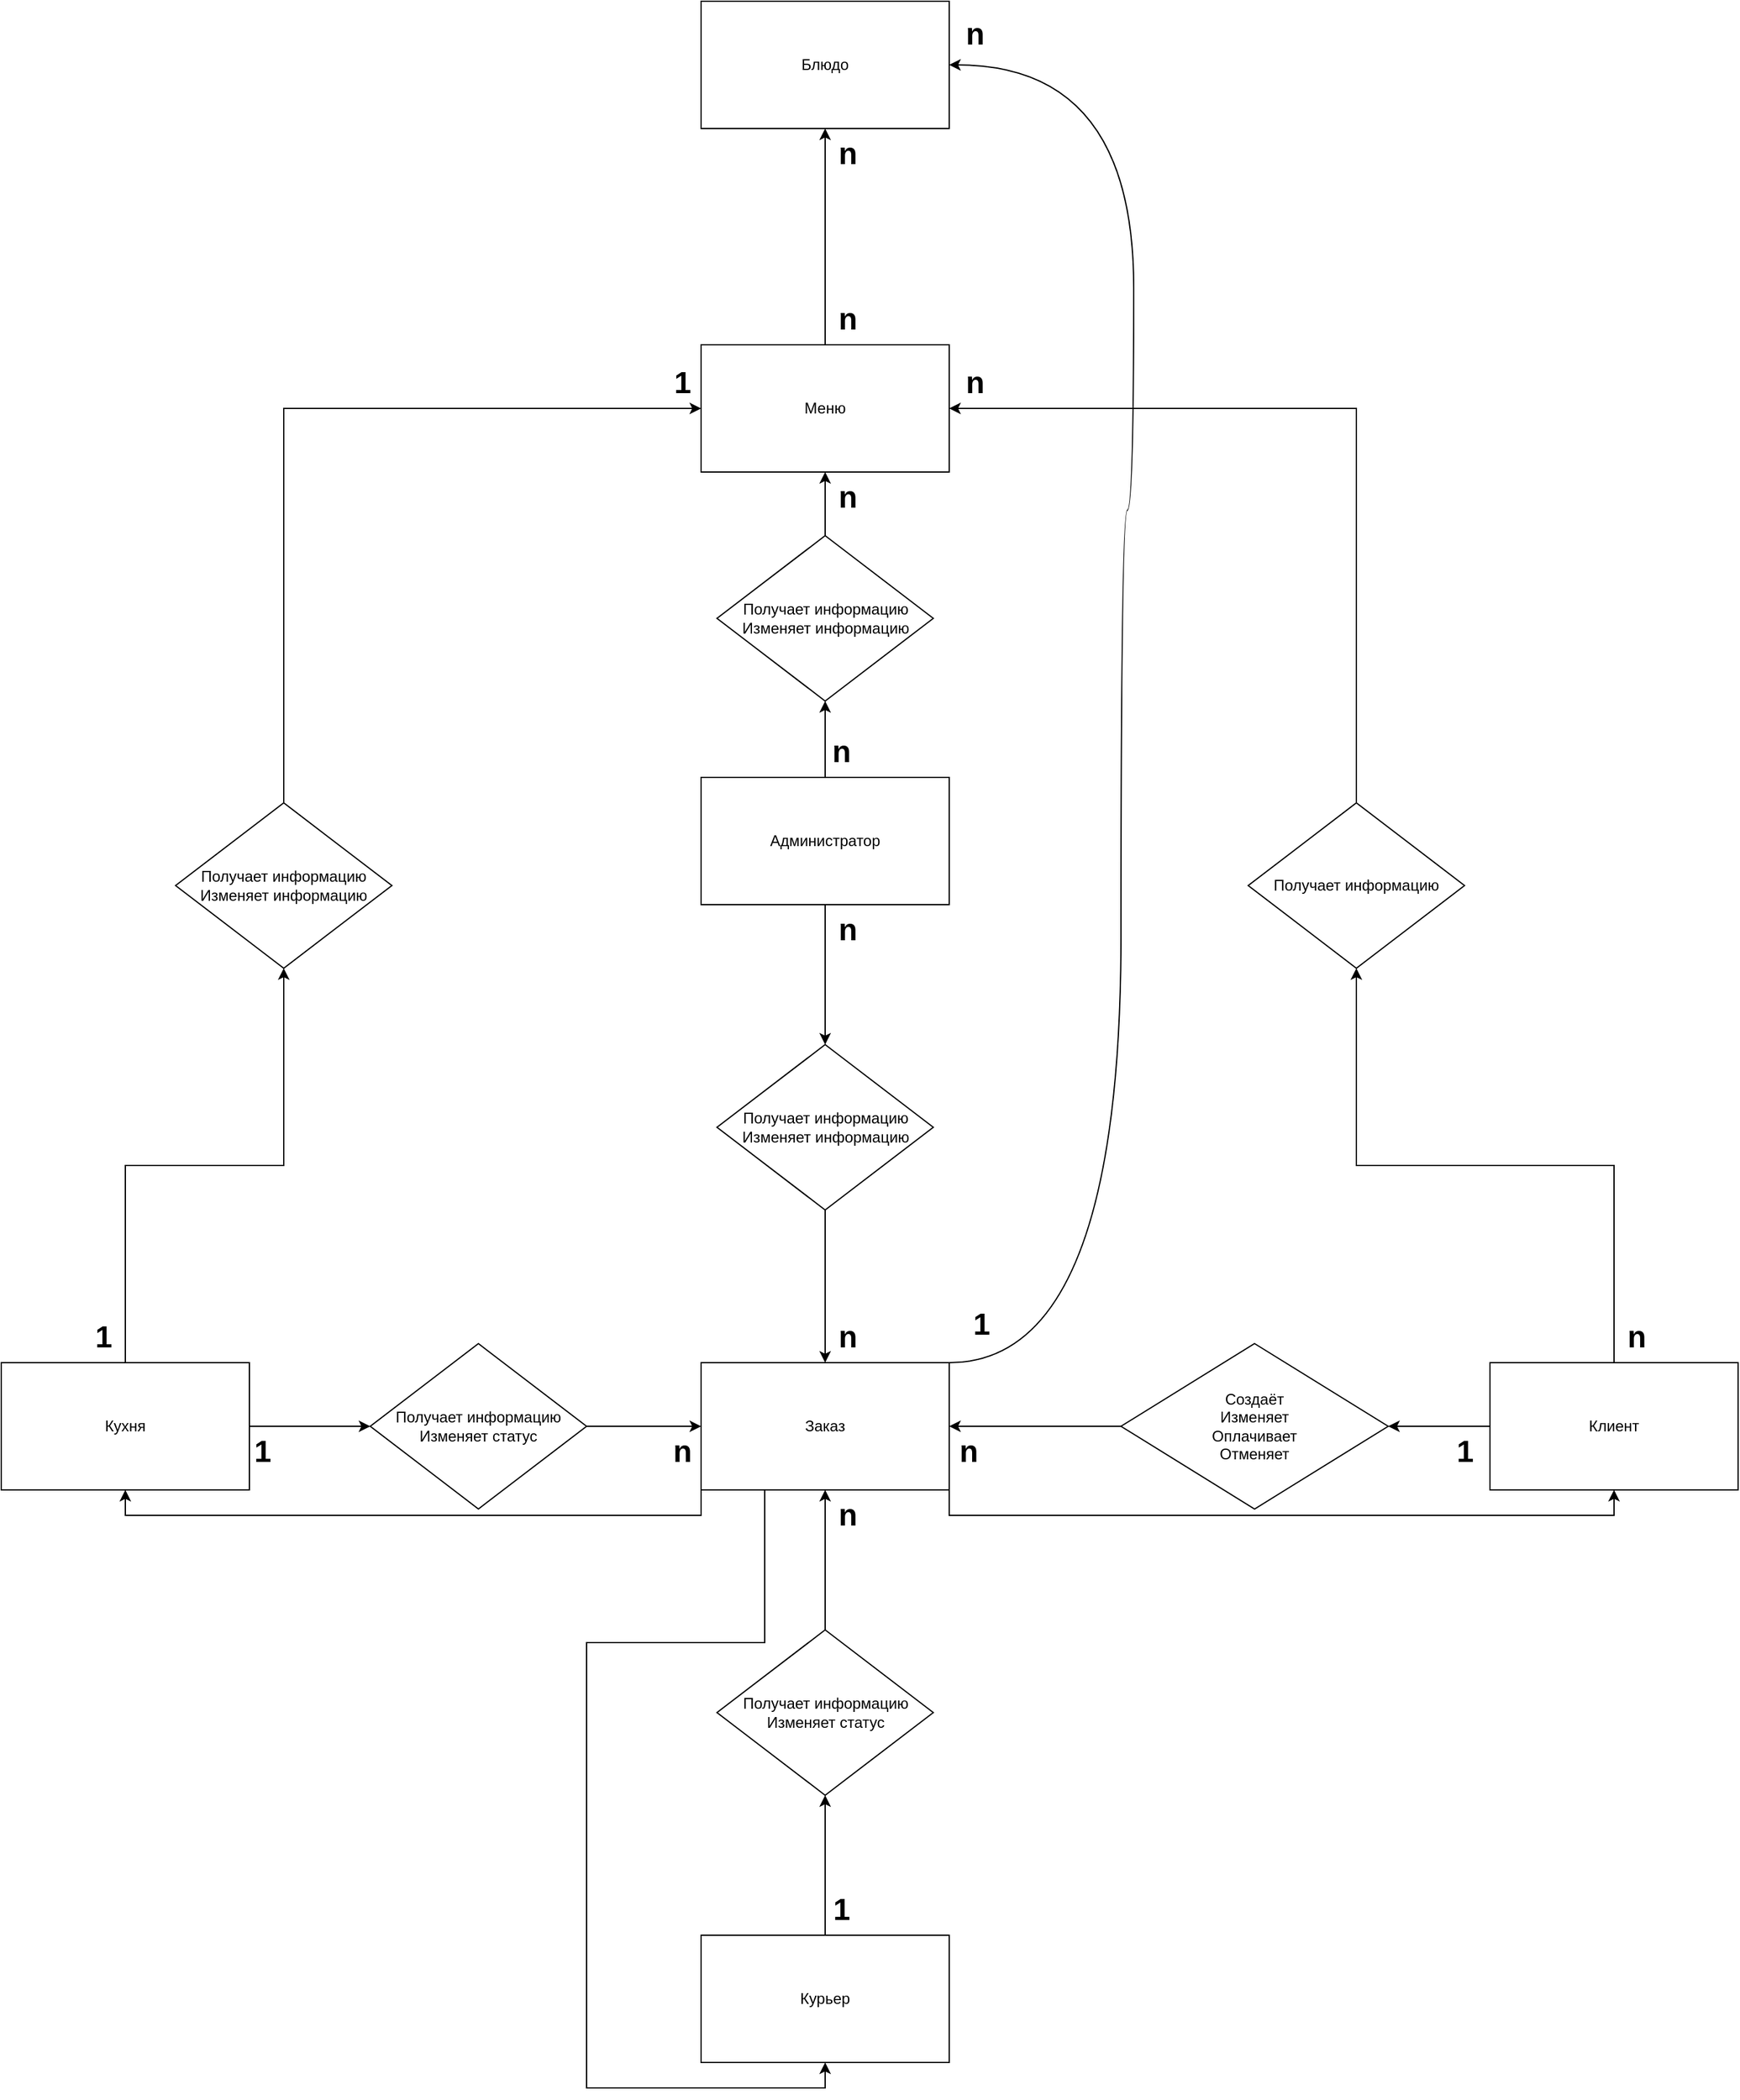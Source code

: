 <mxfile version="24.7.8">
  <diagram name="Страница — 1" id="Aj_X40v0gQeDCMiwXPUp">
    <mxGraphModel dx="2891" dy="2823" grid="1" gridSize="10" guides="1" tooltips="1" connect="1" arrows="1" fold="1" page="1" pageScale="1" pageWidth="827" pageHeight="1169" math="0" shadow="0">
      <root>
        <mxCell id="0" />
        <mxCell id="1" parent="0" />
        <mxCell id="uOwOTq0F3WO_Qvq2NXr7-19" style="edgeStyle=orthogonalEdgeStyle;rounded=0;orthogonalLoop=1;jettySize=auto;html=1;" edge="1" parent="1" source="uOwOTq0F3WO_Qvq2NXr7-3" target="uOwOTq0F3WO_Qvq2NXr7-18">
          <mxGeometry relative="1" as="geometry" />
        </mxCell>
        <mxCell id="uOwOTq0F3WO_Qvq2NXr7-3" value="Создаёт&lt;div&gt;Изменяет&lt;/div&gt;&lt;div&gt;Оплачивает&lt;/div&gt;&lt;div&gt;Отменяет&lt;/div&gt;" style="rhombus;whiteSpace=wrap;html=1;" vertex="1" parent="1">
          <mxGeometry x="330" y="445" width="210" height="130" as="geometry" />
        </mxCell>
        <mxCell id="uOwOTq0F3WO_Qvq2NXr7-10" style="edgeStyle=orthogonalEdgeStyle;rounded=0;orthogonalLoop=1;jettySize=auto;html=1;exitX=0.5;exitY=0;exitDx=0;exitDy=0;" edge="1" parent="1" source="uOwOTq0F3WO_Qvq2NXr7-7" target="uOwOTq0F3WO_Qvq2NXr7-8">
          <mxGeometry relative="1" as="geometry" />
        </mxCell>
        <mxCell id="uOwOTq0F3WO_Qvq2NXr7-7" value="Курьер" style="rounded=0;whiteSpace=wrap;html=1;" vertex="1" parent="1">
          <mxGeometry y="910" width="195" height="100" as="geometry" />
        </mxCell>
        <mxCell id="uOwOTq0F3WO_Qvq2NXr7-20" style="edgeStyle=orthogonalEdgeStyle;rounded=0;orthogonalLoop=1;jettySize=auto;html=1;" edge="1" parent="1" source="uOwOTq0F3WO_Qvq2NXr7-8" target="uOwOTq0F3WO_Qvq2NXr7-18">
          <mxGeometry relative="1" as="geometry">
            <mxPoint x="97.5" y="570" as="targetPoint" />
          </mxGeometry>
        </mxCell>
        <mxCell id="uOwOTq0F3WO_Qvq2NXr7-8" value="Получает информацию&lt;div&gt;Изменяет статус&lt;/div&gt;" style="rhombus;whiteSpace=wrap;html=1;" vertex="1" parent="1">
          <mxGeometry x="12.5" y="670" width="170" height="130" as="geometry" />
        </mxCell>
        <mxCell id="uOwOTq0F3WO_Qvq2NXr7-21" style="edgeStyle=orthogonalEdgeStyle;rounded=0;orthogonalLoop=1;jettySize=auto;html=1;" edge="1" parent="1" source="uOwOTq0F3WO_Qvq2NXr7-13" target="uOwOTq0F3WO_Qvq2NXr7-18">
          <mxGeometry relative="1" as="geometry" />
        </mxCell>
        <mxCell id="uOwOTq0F3WO_Qvq2NXr7-13" value="Получает информацию&lt;div&gt;Изменяет информацию&lt;/div&gt;" style="rhombus;whiteSpace=wrap;html=1;" vertex="1" parent="1">
          <mxGeometry x="12.5" y="210" width="170" height="130" as="geometry" />
        </mxCell>
        <mxCell id="uOwOTq0F3WO_Qvq2NXr7-22" style="edgeStyle=orthogonalEdgeStyle;rounded=0;orthogonalLoop=1;jettySize=auto;html=1;entryX=0.5;entryY=0;entryDx=0;entryDy=0;" edge="1" parent="1" source="uOwOTq0F3WO_Qvq2NXr7-16" target="uOwOTq0F3WO_Qvq2NXr7-13">
          <mxGeometry relative="1" as="geometry" />
        </mxCell>
        <mxCell id="uOwOTq0F3WO_Qvq2NXr7-35" style="edgeStyle=orthogonalEdgeStyle;rounded=0;orthogonalLoop=1;jettySize=auto;html=1;exitX=0.5;exitY=0;exitDx=0;exitDy=0;entryX=0.5;entryY=1;entryDx=0;entryDy=0;" edge="1" parent="1" source="uOwOTq0F3WO_Qvq2NXr7-16" target="uOwOTq0F3WO_Qvq2NXr7-34">
          <mxGeometry relative="1" as="geometry" />
        </mxCell>
        <mxCell id="uOwOTq0F3WO_Qvq2NXr7-16" value="Администратор" style="rounded=0;whiteSpace=wrap;html=1;" vertex="1" parent="1">
          <mxGeometry width="195" height="100" as="geometry" />
        </mxCell>
        <mxCell id="uOwOTq0F3WO_Qvq2NXr7-38" style="edgeStyle=orthogonalEdgeStyle;rounded=0;orthogonalLoop=1;jettySize=auto;html=1;exitX=0.5;exitY=0;exitDx=0;exitDy=0;entryX=0.5;entryY=1;entryDx=0;entryDy=0;" edge="1" parent="1" source="uOwOTq0F3WO_Qvq2NXr7-17" target="uOwOTq0F3WO_Qvq2NXr7-37">
          <mxGeometry relative="1" as="geometry" />
        </mxCell>
        <mxCell id="uOwOTq0F3WO_Qvq2NXr7-70" style="edgeStyle=orthogonalEdgeStyle;rounded=0;orthogonalLoop=1;jettySize=auto;html=1;exitX=0;exitY=0.5;exitDx=0;exitDy=0;entryX=1;entryY=0.5;entryDx=0;entryDy=0;" edge="1" parent="1" source="uOwOTq0F3WO_Qvq2NXr7-17" target="uOwOTq0F3WO_Qvq2NXr7-3">
          <mxGeometry relative="1" as="geometry" />
        </mxCell>
        <mxCell id="uOwOTq0F3WO_Qvq2NXr7-17" value="Клиент" style="rounded=0;whiteSpace=wrap;html=1;" vertex="1" parent="1">
          <mxGeometry x="620" y="460" width="195" height="100" as="geometry" />
        </mxCell>
        <mxCell id="uOwOTq0F3WO_Qvq2NXr7-52" style="edgeStyle=orthogonalEdgeStyle;rounded=0;orthogonalLoop=1;jettySize=auto;html=1;exitX=1;exitY=0;exitDx=0;exitDy=0;entryX=1;entryY=0.5;entryDx=0;entryDy=0;curved=1;" edge="1" parent="1" source="uOwOTq0F3WO_Qvq2NXr7-18" target="uOwOTq0F3WO_Qvq2NXr7-31">
          <mxGeometry relative="1" as="geometry">
            <Array as="points">
              <mxPoint x="330" y="460" />
              <mxPoint x="330" y="-210" />
              <mxPoint x="340" y="-210" />
              <mxPoint x="340" y="-560" />
            </Array>
          </mxGeometry>
        </mxCell>
        <mxCell id="uOwOTq0F3WO_Qvq2NXr7-86" style="edgeStyle=orthogonalEdgeStyle;rounded=0;orthogonalLoop=1;jettySize=auto;html=1;exitX=1;exitY=1;exitDx=0;exitDy=0;entryX=0.5;entryY=1;entryDx=0;entryDy=0;" edge="1" parent="1" source="uOwOTq0F3WO_Qvq2NXr7-18" target="uOwOTq0F3WO_Qvq2NXr7-17">
          <mxGeometry relative="1" as="geometry" />
        </mxCell>
        <mxCell id="uOwOTq0F3WO_Qvq2NXr7-87" style="edgeStyle=orthogonalEdgeStyle;rounded=0;orthogonalLoop=1;jettySize=auto;html=1;exitX=0;exitY=1;exitDx=0;exitDy=0;entryX=0.5;entryY=1;entryDx=0;entryDy=0;" edge="1" parent="1" source="uOwOTq0F3WO_Qvq2NXr7-18" target="uOwOTq0F3WO_Qvq2NXr7-24">
          <mxGeometry relative="1" as="geometry" />
        </mxCell>
        <mxCell id="uOwOTq0F3WO_Qvq2NXr7-88" style="edgeStyle=orthogonalEdgeStyle;rounded=0;orthogonalLoop=1;jettySize=auto;html=1;exitX=0.25;exitY=1;exitDx=0;exitDy=0;entryX=0.5;entryY=1;entryDx=0;entryDy=0;" edge="1" parent="1" source="uOwOTq0F3WO_Qvq2NXr7-18" target="uOwOTq0F3WO_Qvq2NXr7-7">
          <mxGeometry relative="1" as="geometry">
            <Array as="points">
              <mxPoint x="50" y="560" />
              <mxPoint x="50" y="680" />
              <mxPoint x="-90" y="680" />
              <mxPoint x="-90" y="1030" />
              <mxPoint x="98" y="1030" />
            </Array>
          </mxGeometry>
        </mxCell>
        <mxCell id="uOwOTq0F3WO_Qvq2NXr7-18" value="Заказ" style="rounded=0;whiteSpace=wrap;html=1;" vertex="1" parent="1">
          <mxGeometry y="460" width="195" height="100" as="geometry" />
        </mxCell>
        <mxCell id="uOwOTq0F3WO_Qvq2NXr7-41" style="edgeStyle=orthogonalEdgeStyle;rounded=0;orthogonalLoop=1;jettySize=auto;html=1;exitX=0.5;exitY=0;exitDx=0;exitDy=0;entryX=0.5;entryY=1;entryDx=0;entryDy=0;" edge="1" parent="1" source="uOwOTq0F3WO_Qvq2NXr7-24" target="uOwOTq0F3WO_Qvq2NXr7-40">
          <mxGeometry relative="1" as="geometry" />
        </mxCell>
        <mxCell id="uOwOTq0F3WO_Qvq2NXr7-53" style="edgeStyle=orthogonalEdgeStyle;rounded=0;orthogonalLoop=1;jettySize=auto;html=1;exitX=1;exitY=0.5;exitDx=0;exitDy=0;entryX=0;entryY=0.5;entryDx=0;entryDy=0;" edge="1" parent="1" source="uOwOTq0F3WO_Qvq2NXr7-24" target="uOwOTq0F3WO_Qvq2NXr7-29">
          <mxGeometry relative="1" as="geometry" />
        </mxCell>
        <mxCell id="uOwOTq0F3WO_Qvq2NXr7-24" value="Кухня" style="rounded=0;whiteSpace=wrap;html=1;" vertex="1" parent="1">
          <mxGeometry x="-550" y="460" width="195" height="100" as="geometry" />
        </mxCell>
        <mxCell id="uOwOTq0F3WO_Qvq2NXr7-81" style="edgeStyle=orthogonalEdgeStyle;rounded=0;orthogonalLoop=1;jettySize=auto;html=1;exitX=1;exitY=0.5;exitDx=0;exitDy=0;" edge="1" parent="1" source="uOwOTq0F3WO_Qvq2NXr7-29" target="uOwOTq0F3WO_Qvq2NXr7-18">
          <mxGeometry relative="1" as="geometry" />
        </mxCell>
        <mxCell id="uOwOTq0F3WO_Qvq2NXr7-29" value="Получает информацию&lt;div&gt;Изменяет статус&lt;/div&gt;" style="rhombus;whiteSpace=wrap;html=1;" vertex="1" parent="1">
          <mxGeometry x="-260" y="445" width="170" height="130" as="geometry" />
        </mxCell>
        <mxCell id="uOwOTq0F3WO_Qvq2NXr7-31" value="Блюдо" style="rounded=0;whiteSpace=wrap;html=1;" vertex="1" parent="1">
          <mxGeometry y="-610" width="195" height="100" as="geometry" />
        </mxCell>
        <mxCell id="uOwOTq0F3WO_Qvq2NXr7-44" style="edgeStyle=orthogonalEdgeStyle;rounded=0;orthogonalLoop=1;jettySize=auto;html=1;exitX=0.5;exitY=0;exitDx=0;exitDy=0;entryX=0.5;entryY=1;entryDx=0;entryDy=0;" edge="1" parent="1" source="uOwOTq0F3WO_Qvq2NXr7-33" target="uOwOTq0F3WO_Qvq2NXr7-31">
          <mxGeometry relative="1" as="geometry" />
        </mxCell>
        <mxCell id="uOwOTq0F3WO_Qvq2NXr7-33" value="Меню" style="rounded=0;whiteSpace=wrap;html=1;" vertex="1" parent="1">
          <mxGeometry y="-340" width="195" height="100" as="geometry" />
        </mxCell>
        <mxCell id="uOwOTq0F3WO_Qvq2NXr7-36" style="edgeStyle=orthogonalEdgeStyle;rounded=0;orthogonalLoop=1;jettySize=auto;html=1;exitX=0.5;exitY=0;exitDx=0;exitDy=0;entryX=0.5;entryY=1;entryDx=0;entryDy=0;" edge="1" parent="1" source="uOwOTq0F3WO_Qvq2NXr7-34" target="uOwOTq0F3WO_Qvq2NXr7-33">
          <mxGeometry relative="1" as="geometry" />
        </mxCell>
        <mxCell id="uOwOTq0F3WO_Qvq2NXr7-34" value="Получает информацию&lt;div&gt;Изменяет информацию&lt;/div&gt;" style="rhombus;whiteSpace=wrap;html=1;" vertex="1" parent="1">
          <mxGeometry x="12.5" y="-190" width="170" height="130" as="geometry" />
        </mxCell>
        <mxCell id="uOwOTq0F3WO_Qvq2NXr7-39" style="edgeStyle=orthogonalEdgeStyle;rounded=0;orthogonalLoop=1;jettySize=auto;html=1;exitX=0.5;exitY=0;exitDx=0;exitDy=0;entryX=1;entryY=0.5;entryDx=0;entryDy=0;" edge="1" parent="1" source="uOwOTq0F3WO_Qvq2NXr7-37" target="uOwOTq0F3WO_Qvq2NXr7-33">
          <mxGeometry relative="1" as="geometry" />
        </mxCell>
        <mxCell id="uOwOTq0F3WO_Qvq2NXr7-37" value="Получает информацию" style="rhombus;whiteSpace=wrap;html=1;" vertex="1" parent="1">
          <mxGeometry x="430" y="20" width="170" height="130" as="geometry" />
        </mxCell>
        <mxCell id="uOwOTq0F3WO_Qvq2NXr7-42" style="edgeStyle=orthogonalEdgeStyle;rounded=0;orthogonalLoop=1;jettySize=auto;html=1;exitX=0.5;exitY=0;exitDx=0;exitDy=0;entryX=0;entryY=0.5;entryDx=0;entryDy=0;" edge="1" parent="1" source="uOwOTq0F3WO_Qvq2NXr7-40" target="uOwOTq0F3WO_Qvq2NXr7-33">
          <mxGeometry relative="1" as="geometry" />
        </mxCell>
        <mxCell id="uOwOTq0F3WO_Qvq2NXr7-40" value="Получает информацию&lt;div&gt;Изменяет информацию&lt;/div&gt;" style="rhombus;whiteSpace=wrap;html=1;" vertex="1" parent="1">
          <mxGeometry x="-413" y="20" width="170" height="130" as="geometry" />
        </mxCell>
        <mxCell id="uOwOTq0F3WO_Qvq2NXr7-55" value="1" style="text;strokeColor=none;fillColor=none;html=1;fontSize=24;fontStyle=1;verticalAlign=middle;align=center;" vertex="1" parent="1">
          <mxGeometry x="-25" y="-330" width="20" height="40" as="geometry" />
        </mxCell>
        <mxCell id="uOwOTq0F3WO_Qvq2NXr7-61" value="1" style="text;strokeColor=none;fillColor=none;html=1;fontSize=24;fontStyle=1;verticalAlign=middle;align=center;" vertex="1" parent="1">
          <mxGeometry x="-480" y="420" width="20" height="40" as="geometry" />
        </mxCell>
        <mxCell id="uOwOTq0F3WO_Qvq2NXr7-62" value="1" style="text;strokeColor=none;fillColor=none;html=1;fontSize=24;fontStyle=1;verticalAlign=middle;align=center;" vertex="1" parent="1">
          <mxGeometry x="-355" y="510" width="20" height="40" as="geometry" />
        </mxCell>
        <mxCell id="uOwOTq0F3WO_Qvq2NXr7-63" value="1" style="text;strokeColor=none;fillColor=none;html=1;fontSize=24;fontStyle=1;verticalAlign=middle;align=center;" vertex="1" parent="1">
          <mxGeometry x="100" y="870" width="20" height="40" as="geometry" />
        </mxCell>
        <mxCell id="uOwOTq0F3WO_Qvq2NXr7-64" value="1" style="text;strokeColor=none;fillColor=none;html=1;fontSize=24;fontStyle=1;verticalAlign=middle;align=center;" vertex="1" parent="1">
          <mxGeometry x="590" y="510" width="20" height="40" as="geometry" />
        </mxCell>
        <mxCell id="uOwOTq0F3WO_Qvq2NXr7-71" value="n" style="text;strokeColor=none;fillColor=none;html=1;fontSize=24;fontStyle=1;verticalAlign=middle;align=center;" vertex="1" parent="1">
          <mxGeometry x="100" y="560" width="30" height="40" as="geometry" />
        </mxCell>
        <mxCell id="uOwOTq0F3WO_Qvq2NXr7-72" value="n" style="text;strokeColor=none;fillColor=none;html=1;fontSize=24;fontStyle=1;verticalAlign=middle;align=center;" vertex="1" parent="1">
          <mxGeometry x="195" y="510" width="30" height="40" as="geometry" />
        </mxCell>
        <mxCell id="uOwOTq0F3WO_Qvq2NXr7-73" value="n" style="text;strokeColor=none;fillColor=none;html=1;fontSize=24;fontStyle=1;verticalAlign=middle;align=center;" vertex="1" parent="1">
          <mxGeometry x="720" y="420" width="30" height="40" as="geometry" />
        </mxCell>
        <mxCell id="uOwOTq0F3WO_Qvq2NXr7-74" value="n" style="text;strokeColor=none;fillColor=none;html=1;fontSize=24;fontStyle=1;verticalAlign=middle;align=center;" vertex="1" parent="1">
          <mxGeometry x="100" y="100" width="30" height="40" as="geometry" />
        </mxCell>
        <mxCell id="uOwOTq0F3WO_Qvq2NXr7-75" value="n" style="text;strokeColor=none;fillColor=none;html=1;fontSize=24;fontStyle=1;verticalAlign=middle;align=center;" vertex="1" parent="1">
          <mxGeometry x="100" y="420" width="30" height="40" as="geometry" />
        </mxCell>
        <mxCell id="uOwOTq0F3WO_Qvq2NXr7-76" value="n" style="text;strokeColor=none;fillColor=none;html=1;fontSize=24;fontStyle=1;verticalAlign=middle;align=center;" vertex="1" parent="1">
          <mxGeometry x="-30" y="510" width="30" height="40" as="geometry" />
        </mxCell>
        <mxCell id="uOwOTq0F3WO_Qvq2NXr7-78" value="n" style="text;strokeColor=none;fillColor=none;html=1;fontSize=24;fontStyle=1;verticalAlign=middle;align=center;" vertex="1" parent="1">
          <mxGeometry x="200" y="-604" width="30" height="40" as="geometry" />
        </mxCell>
        <mxCell id="uOwOTq0F3WO_Qvq2NXr7-79" value="n" style="text;strokeColor=none;fillColor=none;html=1;fontSize=24;fontStyle=1;verticalAlign=middle;align=center;" vertex="1" parent="1">
          <mxGeometry x="100" y="-510" width="30" height="40" as="geometry" />
        </mxCell>
        <mxCell id="uOwOTq0F3WO_Qvq2NXr7-80" value="n" style="text;strokeColor=none;fillColor=none;html=1;fontSize=24;fontStyle=1;verticalAlign=middle;align=center;" vertex="1" parent="1">
          <mxGeometry x="95" y="-40" width="30" height="40" as="geometry" />
        </mxCell>
        <mxCell id="uOwOTq0F3WO_Qvq2NXr7-82" value="n" style="text;strokeColor=none;fillColor=none;html=1;fontSize=24;fontStyle=1;verticalAlign=middle;align=center;" vertex="1" parent="1">
          <mxGeometry x="100" y="-380" width="30" height="40" as="geometry" />
        </mxCell>
        <mxCell id="uOwOTq0F3WO_Qvq2NXr7-83" value="n" style="text;strokeColor=none;fillColor=none;html=1;fontSize=24;fontStyle=1;verticalAlign=middle;align=center;" vertex="1" parent="1">
          <mxGeometry x="100" y="-240" width="30" height="40" as="geometry" />
        </mxCell>
        <mxCell id="uOwOTq0F3WO_Qvq2NXr7-84" value="n" style="text;strokeColor=none;fillColor=none;html=1;fontSize=24;fontStyle=1;verticalAlign=middle;align=center;" vertex="1" parent="1">
          <mxGeometry x="200" y="-330" width="30" height="40" as="geometry" />
        </mxCell>
        <mxCell id="uOwOTq0F3WO_Qvq2NXr7-85" value="1" style="text;strokeColor=none;fillColor=none;html=1;fontSize=24;fontStyle=1;verticalAlign=middle;align=center;" vertex="1" parent="1">
          <mxGeometry x="210" y="410" width="20" height="40" as="geometry" />
        </mxCell>
      </root>
    </mxGraphModel>
  </diagram>
</mxfile>
